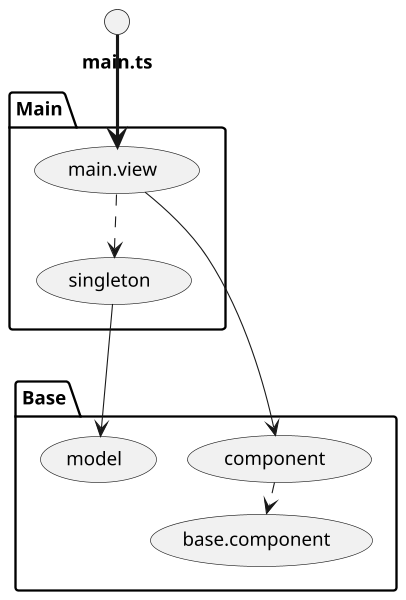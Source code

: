 @startuml

scale max 1920 width
top to bottom direction

skinparam monochrome true
skinparam shadowing false
skinparam nodesep 20
skinparam ranksep 20
skinparam defaultFontName Tahoma
skinparam defaultFontSize 12
skinparam roundCorner 4
skinparam dpi 150
skinparam arrowThickness 0.7
skinparam packageTitleAlignment left

' oval
skinparam usecase {
  borderThickness 0.4
  fontSize 12
}

' rectangle
skinparam rectangle {
  borderThickness 0.8
}

' component
skinparam component {
  borderThickness 1.2
}


package "Main" {
  (main.view)
  (singleton)
}

package "Base" {
  (base.component)
  (component)
  (model)
}

() "<b>main.ts</b>" as _main_ts

(component) ..> (base.component)
_main_ts ==> (main.view)
(main.view) --> (component)
(main.view) ...> (singleton)
(singleton) ---> (model)

@enduml

' View and edit on https://arkit.herokuapp.com